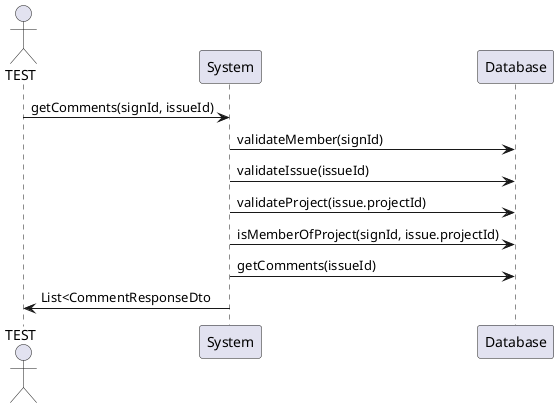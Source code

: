 @startuml
actor TEST
participant System
participant DBMS as "Database"

TEST -> System: getComments(signId, issueId)
System -> DBMS: validateMember(signId)
System -> DBMS: validateIssue(issueId)
System -> DBMS: validateProject(issue.projectId)
System -> DBMS: isMemberOfProject(signId, issue.projectId)
System -> DBMS: getComments(issueId)
System -> TEST: List<CommentResponseDto
@enduml
